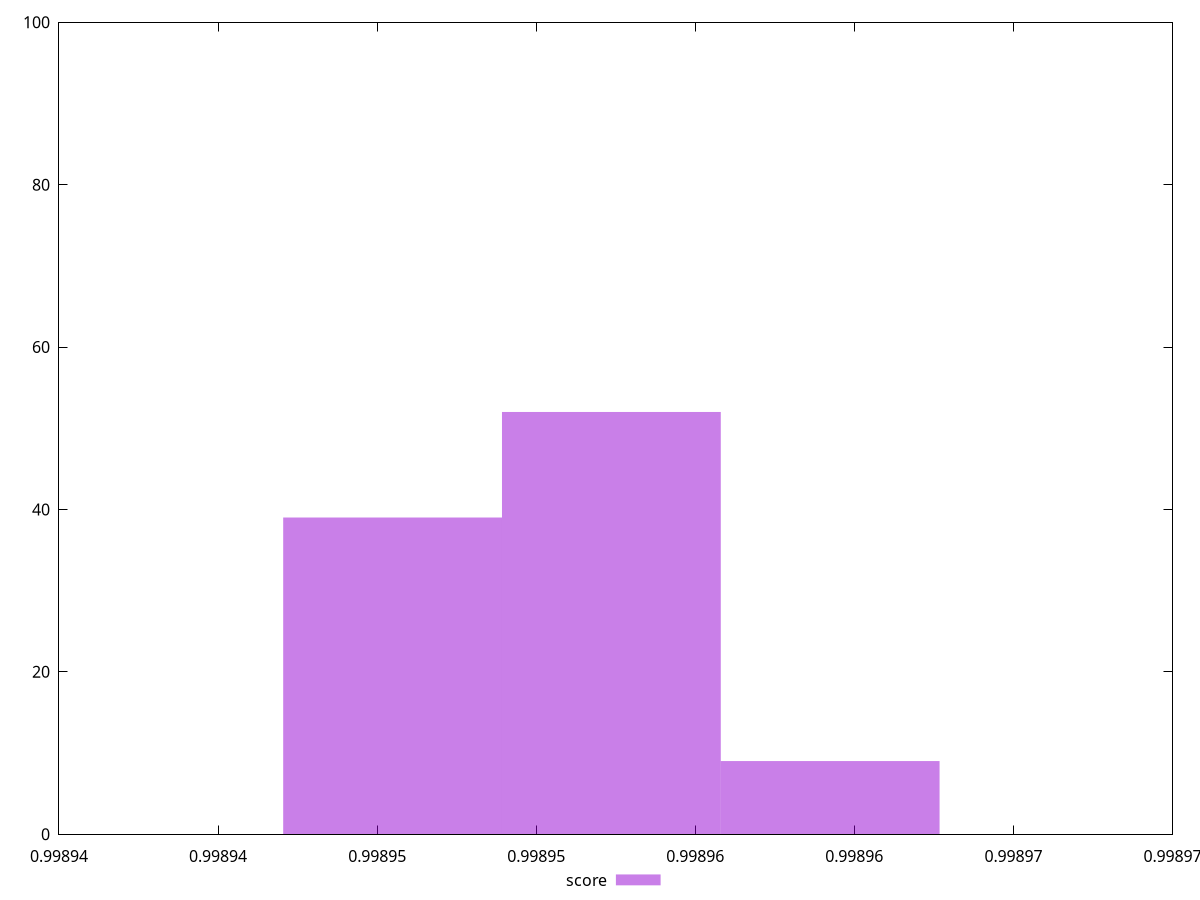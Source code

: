 reset
set terminal svg size 640, 490 enhanced background rgb 'white'
set output "reprap/interactive/samples/pages+cached+noexternal+nofonts+nosvg+noimg+nocss+nojs/score/histogram.svg"

$score <<EOF
0.9989454854717185 39
0.9989523626092238 52
0.9989592397467291 9
EOF

set key outside below
set boxwidth 0.000006877137505312817
set yrange [0:100]
set style fill transparent solid 0.5 noborder

plot \
  $score title "score" with boxes, \


reset